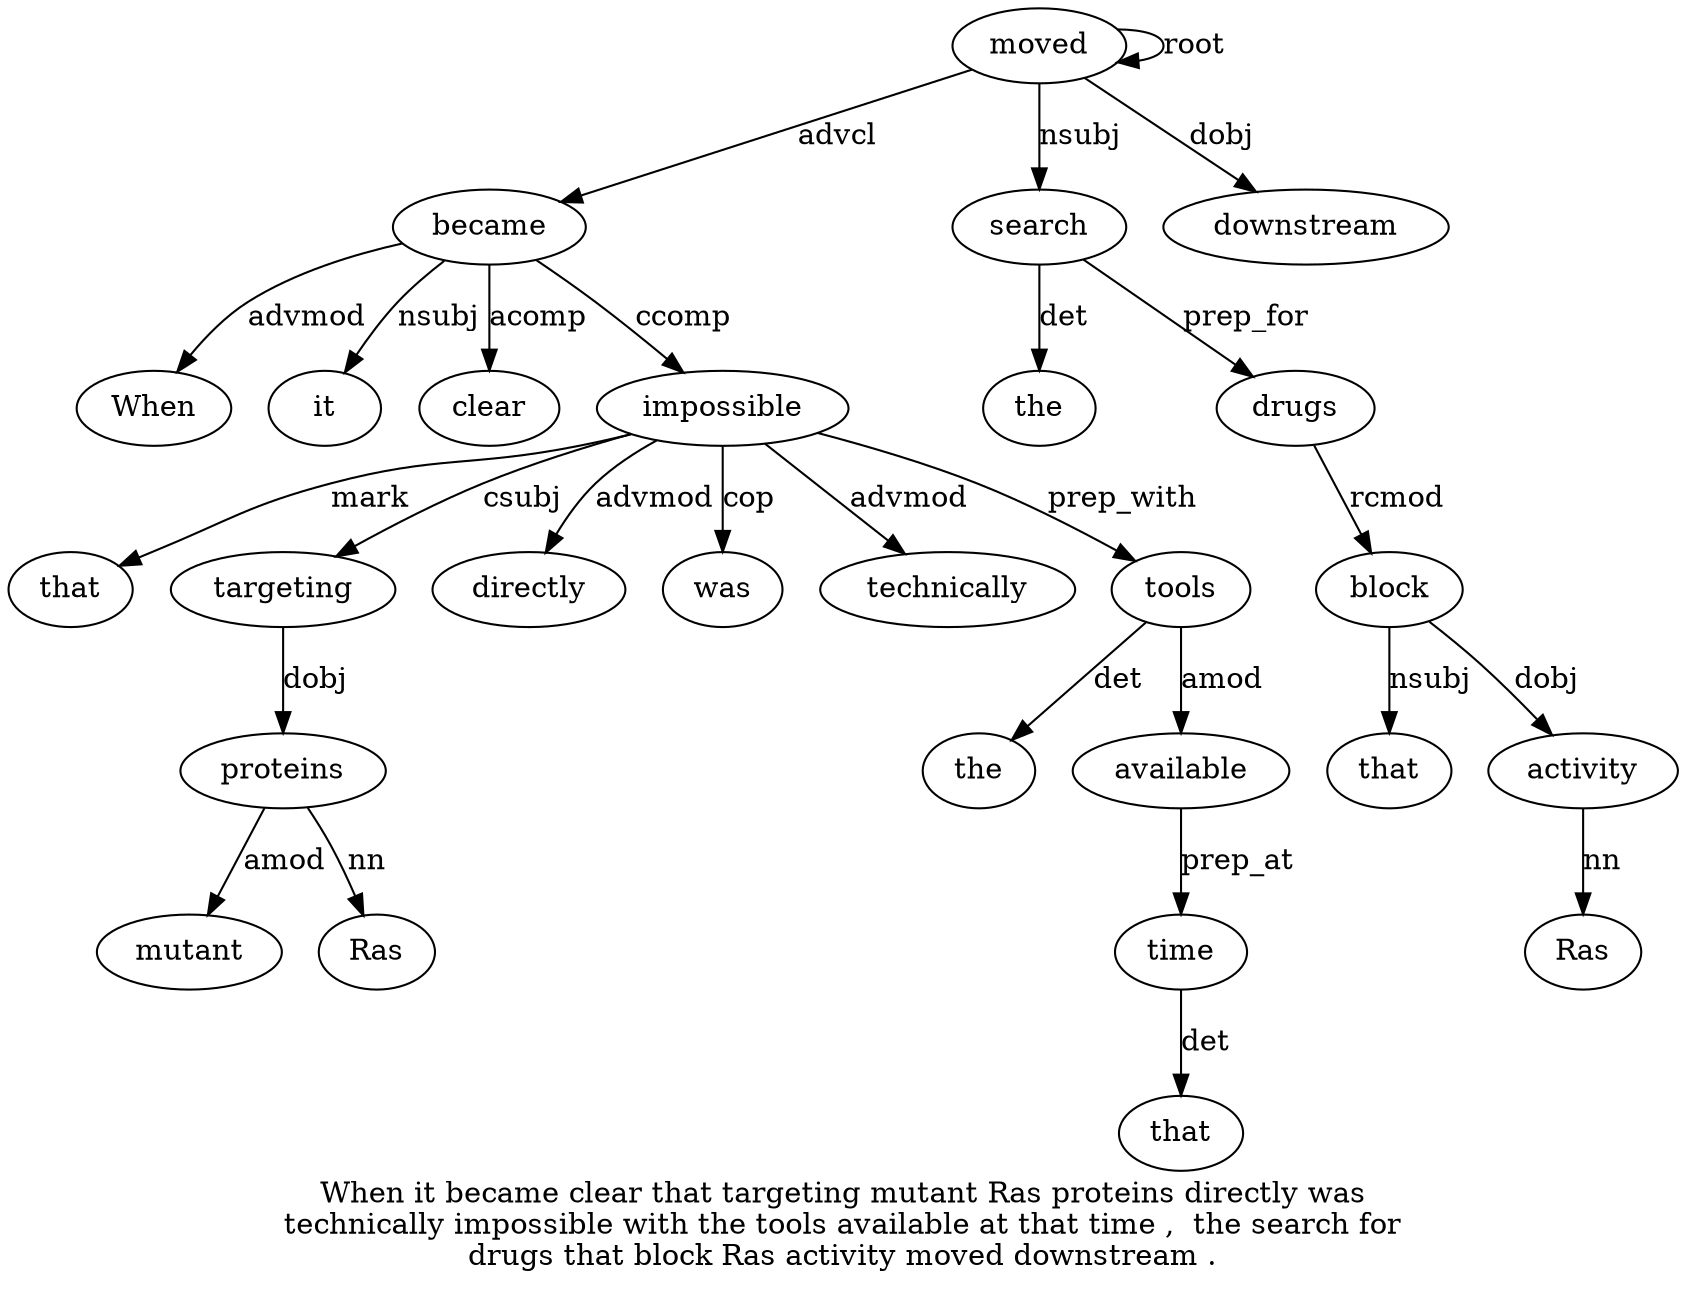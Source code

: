 digraph "When it became clear that targeting mutant Ras proteins directly was technically impossible with the tools available at that time ,  the search for drugs that block Ras activity moved downstream ." {
label="When it became clear that targeting mutant Ras proteins directly was
technically impossible with the tools available at that time ,  the search for
drugs that block Ras activity moved downstream .";
became3 [style=filled, fillcolor=white, label=became];
When1 [style=filled, fillcolor=white, label=When];
became3 -> When1  [label=advmod];
it2 [style=filled, fillcolor=white, label=it];
became3 -> it2  [label=nsubj];
moved30 [style=filled, fillcolor=white, label=moved];
moved30 -> became3  [label=advcl];
clear4 [style=filled, fillcolor=white, label=clear];
became3 -> clear4  [label=acomp];
impossible13 [style=filled, fillcolor=white, label=impossible];
that5 [style=filled, fillcolor=white, label=that];
impossible13 -> that5  [label=mark];
targeting6 [style=filled, fillcolor=white, label=targeting];
impossible13 -> targeting6  [label=csubj];
proteins9 [style=filled, fillcolor=white, label=proteins];
mutant7 [style=filled, fillcolor=white, label=mutant];
proteins9 -> mutant7  [label=amod];
Ras8 [style=filled, fillcolor=white, label=Ras];
proteins9 -> Ras8  [label=nn];
targeting6 -> proteins9  [label=dobj];
directly10 [style=filled, fillcolor=white, label=directly];
impossible13 -> directly10  [label=advmod];
was11 [style=filled, fillcolor=white, label=was];
impossible13 -> was11  [label=cop];
technically12 [style=filled, fillcolor=white, label=technically];
impossible13 -> technically12  [label=advmod];
became3 -> impossible13  [label=ccomp];
tools16 [style=filled, fillcolor=white, label=tools];
the15 [style=filled, fillcolor=white, label=the];
tools16 -> the15  [label=det];
impossible13 -> tools16  [label=prep_with];
available17 [style=filled, fillcolor=white, label=available];
tools16 -> available17  [label=amod];
time20 [style=filled, fillcolor=white, label=time];
that19 [style=filled, fillcolor=white, label=that];
time20 -> that19  [label=det];
available17 -> time20  [label=prep_at];
search23 [style=filled, fillcolor=white, label=search];
the22 [style=filled, fillcolor=white, label=the];
search23 -> the22  [label=det];
moved30 -> search23  [label=nsubj];
drugs25 [style=filled, fillcolor=white, label=drugs];
search23 -> drugs25  [label=prep_for];
block27 [style=filled, fillcolor=white, label=block];
that26 [style=filled, fillcolor=white, label=that];
block27 -> that26  [label=nsubj];
drugs25 -> block27  [label=rcmod];
activity29 [style=filled, fillcolor=white, label=activity];
Ras28 [style=filled, fillcolor=white, label=Ras];
activity29 -> Ras28  [label=nn];
block27 -> activity29  [label=dobj];
moved30 -> moved30  [label=root];
downstream31 [style=filled, fillcolor=white, label=downstream];
moved30 -> downstream31  [label=dobj];
}
